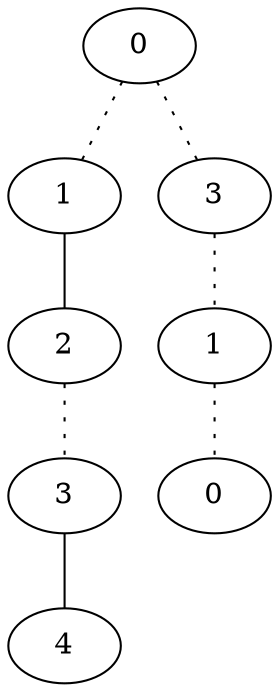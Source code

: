 graph {
a0[label=0];
a1[label=1];
a2[label=2];
a3[label=3];
a4[label=4];
a5[label=3];
a6[label=1];
a7[label=0];
a0 -- a1 [style=dotted];
a0 -- a5 [style=dotted];
a1 -- a2;
a2 -- a3 [style=dotted];
a3 -- a4;
a5 -- a6 [style=dotted];
a6 -- a7 [style=dotted];
}

